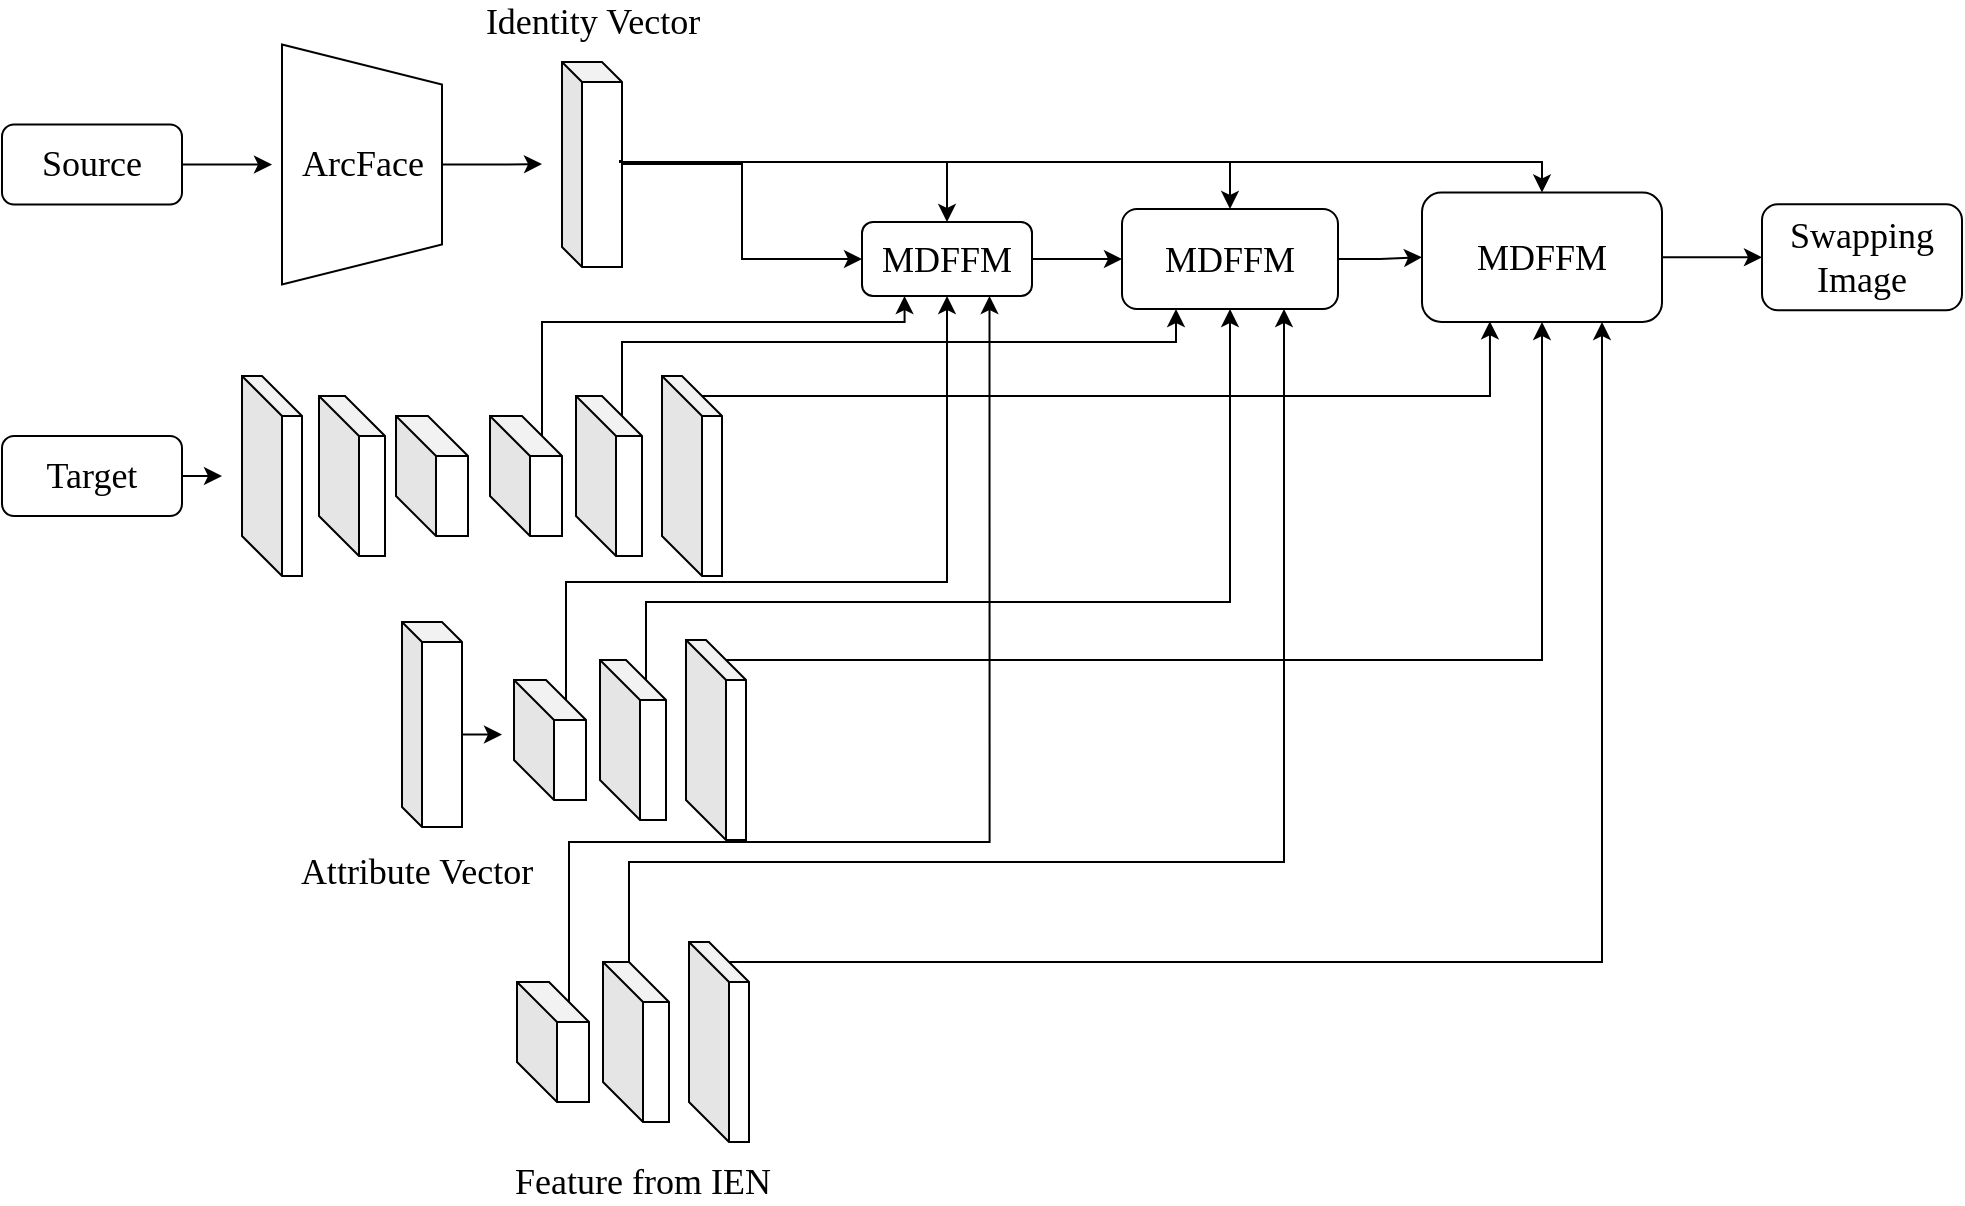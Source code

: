 <mxfile version="14.8.0" type="github">
  <diagram id="diRu2HCSwEDi5vCVLPYC" name="Page-1">
    <mxGraphModel dx="1527" dy="909" grid="1" gridSize="10" guides="1" tooltips="1" connect="1" arrows="1" fold="1" page="1" pageScale="1" pageWidth="827" pageHeight="1169" math="0" shadow="0">
      <root>
        <mxCell id="0" />
        <mxCell id="1" parent="0" />
        <mxCell id="r4oQAWAfBS_EO5X1v5Ay-10" style="edgeStyle=orthogonalEdgeStyle;rounded=0;orthogonalLoop=1;jettySize=auto;html=1;exitX=1;exitY=0.5;exitDx=0;exitDy=0;" edge="1" parent="1" source="r4oQAWAfBS_EO5X1v5Ay-2" target="r4oQAWAfBS_EO5X1v5Ay-9">
          <mxGeometry relative="1" as="geometry" />
        </mxCell>
        <mxCell id="r4oQAWAfBS_EO5X1v5Ay-2" value="&lt;font face=&quot;Comic Sans MS&quot; style=&quot;font-size: 18px&quot;&gt;Source&lt;/font&gt;" style="rounded=1;whiteSpace=wrap;html=1;" vertex="1" parent="1">
          <mxGeometry x="170" y="221.25" width="90" height="40" as="geometry" />
        </mxCell>
        <mxCell id="r4oQAWAfBS_EO5X1v5Ay-24" style="edgeStyle=orthogonalEdgeStyle;rounded=0;orthogonalLoop=1;jettySize=auto;html=1;exitX=1;exitY=0.5;exitDx=0;exitDy=0;" edge="1" parent="1" source="r4oQAWAfBS_EO5X1v5Ay-3">
          <mxGeometry relative="1" as="geometry">
            <mxPoint x="280" y="397" as="targetPoint" />
          </mxGeometry>
        </mxCell>
        <mxCell id="r4oQAWAfBS_EO5X1v5Ay-3" value="&lt;font face=&quot;Comic Sans MS&quot; style=&quot;font-size: 18px&quot;&gt;Target&lt;/font&gt;" style="rounded=1;whiteSpace=wrap;html=1;" vertex="1" parent="1">
          <mxGeometry x="170" y="377" width="90" height="40" as="geometry" />
        </mxCell>
        <mxCell id="r4oQAWAfBS_EO5X1v5Ay-15" style="edgeStyle=orthogonalEdgeStyle;rounded=0;orthogonalLoop=1;jettySize=auto;html=1;exitX=0.5;exitY=0;exitDx=0;exitDy=0;" edge="1" parent="1" source="r4oQAWAfBS_EO5X1v5Ay-8">
          <mxGeometry relative="1" as="geometry">
            <mxPoint x="440" y="241" as="targetPoint" />
          </mxGeometry>
        </mxCell>
        <mxCell id="r4oQAWAfBS_EO5X1v5Ay-8" value="" style="shape=trapezoid;perimeter=trapezoidPerimeter;whiteSpace=wrap;html=1;fixedSize=1;rotation=90;" vertex="1" parent="1">
          <mxGeometry x="290" y="201.25" width="120" height="80" as="geometry" />
        </mxCell>
        <mxCell id="r4oQAWAfBS_EO5X1v5Ay-9" value="&lt;font style=&quot;font-size: 18px&quot; face=&quot;Comic Sans MS&quot;&gt;ArcFace&lt;/font&gt;" style="text;html=1;resizable=0;autosize=1;align=center;verticalAlign=middle;points=[];fillColor=none;strokeColor=none;rounded=0;" vertex="1" parent="1">
          <mxGeometry x="305" y="231.25" width="90" height="20" as="geometry" />
        </mxCell>
        <mxCell id="r4oQAWAfBS_EO5X1v5Ay-11" value="" style="shape=cube;whiteSpace=wrap;html=1;boundedLbl=1;backgroundOutline=1;darkOpacity=0.05;darkOpacity2=0.1;size=10;" vertex="1" parent="1">
          <mxGeometry x="450" y="190" width="30" height="102.5" as="geometry" />
        </mxCell>
        <mxCell id="r4oQAWAfBS_EO5X1v5Ay-16" value="&lt;font style=&quot;font-size: 18px&quot; face=&quot;Comic Sans MS&quot;&gt;Identity Vector&lt;/font&gt;" style="text;html=1;resizable=0;autosize=1;align=center;verticalAlign=middle;points=[];fillColor=none;strokeColor=none;rounded=0;" vertex="1" parent="1">
          <mxGeometry x="390" y="160" width="150" height="20" as="geometry" />
        </mxCell>
        <mxCell id="r4oQAWAfBS_EO5X1v5Ay-17" value="" style="shape=cube;whiteSpace=wrap;html=1;boundedLbl=1;backgroundOutline=1;darkOpacity=0.05;darkOpacity2=0.1;" vertex="1" parent="1">
          <mxGeometry x="290" y="347" width="30" height="100" as="geometry" />
        </mxCell>
        <mxCell id="r4oQAWAfBS_EO5X1v5Ay-19" value="" style="shape=cube;whiteSpace=wrap;html=1;boundedLbl=1;backgroundOutline=1;darkOpacity=0.05;darkOpacity2=0.1;" vertex="1" parent="1">
          <mxGeometry x="328.5" y="357" width="33" height="80" as="geometry" />
        </mxCell>
        <mxCell id="r4oQAWAfBS_EO5X1v5Ay-20" value="" style="shape=cube;whiteSpace=wrap;html=1;boundedLbl=1;backgroundOutline=1;darkOpacity=0.05;darkOpacity2=0.1;" vertex="1" parent="1">
          <mxGeometry x="367" y="367" width="36" height="60" as="geometry" />
        </mxCell>
        <mxCell id="r4oQAWAfBS_EO5X1v5Ay-65" style="edgeStyle=orthogonalEdgeStyle;rounded=0;orthogonalLoop=1;jettySize=auto;html=1;exitX=0;exitY=0;exitDx=20;exitDy=10;exitPerimeter=0;entryX=0.283;entryY=0.995;entryDx=0;entryDy=0;entryPerimeter=0;" edge="1" parent="1" source="r4oQAWAfBS_EO5X1v5Ay-21" target="r4oQAWAfBS_EO5X1v5Ay-58">
          <mxGeometry relative="1" as="geometry" />
        </mxCell>
        <mxCell id="r4oQAWAfBS_EO5X1v5Ay-21" value="" style="shape=cube;whiteSpace=wrap;html=1;boundedLbl=1;backgroundOutline=1;darkOpacity=0.05;darkOpacity2=0.1;" vertex="1" parent="1">
          <mxGeometry x="500" y="347" width="30" height="100" as="geometry" />
        </mxCell>
        <mxCell id="r4oQAWAfBS_EO5X1v5Ay-54" style="edgeStyle=orthogonalEdgeStyle;rounded=0;orthogonalLoop=1;jettySize=auto;html=1;exitX=0;exitY=0;exitDx=23;exitDy=10;exitPerimeter=0;entryX=0.25;entryY=1;entryDx=0;entryDy=0;" edge="1" parent="1" source="r4oQAWAfBS_EO5X1v5Ay-22" target="r4oQAWAfBS_EO5X1v5Ay-52">
          <mxGeometry relative="1" as="geometry">
            <Array as="points">
              <mxPoint x="480" y="330" />
              <mxPoint x="757" y="330" />
            </Array>
          </mxGeometry>
        </mxCell>
        <mxCell id="r4oQAWAfBS_EO5X1v5Ay-22" value="" style="shape=cube;whiteSpace=wrap;html=1;boundedLbl=1;backgroundOutline=1;darkOpacity=0.05;darkOpacity2=0.1;" vertex="1" parent="1">
          <mxGeometry x="457" y="357" width="33" height="80" as="geometry" />
        </mxCell>
        <mxCell id="r4oQAWAfBS_EO5X1v5Ay-49" style="edgeStyle=orthogonalEdgeStyle;rounded=0;orthogonalLoop=1;jettySize=auto;html=1;exitX=0;exitY=0;exitDx=26;exitDy=10;exitPerimeter=0;entryX=0.25;entryY=1;entryDx=0;entryDy=0;" edge="1" parent="1" source="r4oQAWAfBS_EO5X1v5Ay-23" target="r4oQAWAfBS_EO5X1v5Ay-39">
          <mxGeometry relative="1" as="geometry">
            <Array as="points">
              <mxPoint x="440" y="320" />
              <mxPoint x="621" y="320" />
            </Array>
          </mxGeometry>
        </mxCell>
        <mxCell id="r4oQAWAfBS_EO5X1v5Ay-23" value="" style="shape=cube;whiteSpace=wrap;html=1;boundedLbl=1;backgroundOutline=1;darkOpacity=0.05;darkOpacity2=0.1;" vertex="1" parent="1">
          <mxGeometry x="414" y="367" width="36" height="60" as="geometry" />
        </mxCell>
        <mxCell id="r4oQAWAfBS_EO5X1v5Ay-33" style="edgeStyle=orthogonalEdgeStyle;rounded=0;orthogonalLoop=1;jettySize=auto;html=1;exitX=0;exitY=0;exitDx=30;exitDy=56.25;exitPerimeter=0;" edge="1" parent="1" source="r4oQAWAfBS_EO5X1v5Ay-25">
          <mxGeometry relative="1" as="geometry">
            <mxPoint x="420" y="526" as="targetPoint" />
          </mxGeometry>
        </mxCell>
        <mxCell id="r4oQAWAfBS_EO5X1v5Ay-25" value="" style="shape=cube;whiteSpace=wrap;html=1;boundedLbl=1;backgroundOutline=1;darkOpacity=0.05;darkOpacity2=0.1;size=10;" vertex="1" parent="1">
          <mxGeometry x="370" y="470" width="30" height="102.5" as="geometry" />
        </mxCell>
        <mxCell id="r4oQAWAfBS_EO5X1v5Ay-26" value="&lt;font style=&quot;font-size: 18px&quot; face=&quot;Comic Sans MS&quot;&gt;Attribute Vector&lt;/font&gt;" style="text;html=1;resizable=0;autosize=1;align=center;verticalAlign=middle;points=[];fillColor=none;strokeColor=none;rounded=0;" vertex="1" parent="1">
          <mxGeometry x="297" y="585" width="160" height="20" as="geometry" />
        </mxCell>
        <mxCell id="r4oQAWAfBS_EO5X1v5Ay-64" style="edgeStyle=orthogonalEdgeStyle;rounded=0;orthogonalLoop=1;jettySize=auto;html=1;exitX=0;exitY=0;exitDx=20;exitDy=10;exitPerimeter=0;" edge="1" parent="1" source="r4oQAWAfBS_EO5X1v5Ay-27" target="r4oQAWAfBS_EO5X1v5Ay-58">
          <mxGeometry relative="1" as="geometry" />
        </mxCell>
        <mxCell id="r4oQAWAfBS_EO5X1v5Ay-27" value="" style="shape=cube;whiteSpace=wrap;html=1;boundedLbl=1;backgroundOutline=1;darkOpacity=0.05;darkOpacity2=0.1;" vertex="1" parent="1">
          <mxGeometry x="512" y="479" width="30" height="100" as="geometry" />
        </mxCell>
        <mxCell id="r4oQAWAfBS_EO5X1v5Ay-55" style="edgeStyle=orthogonalEdgeStyle;rounded=0;orthogonalLoop=1;jettySize=auto;html=1;exitX=0;exitY=0;exitDx=23;exitDy=10;exitPerimeter=0;entryX=0.5;entryY=1;entryDx=0;entryDy=0;" edge="1" parent="1" source="r4oQAWAfBS_EO5X1v5Ay-28" target="r4oQAWAfBS_EO5X1v5Ay-52">
          <mxGeometry relative="1" as="geometry">
            <Array as="points">
              <mxPoint x="492" y="460" />
              <mxPoint x="784" y="460" />
            </Array>
          </mxGeometry>
        </mxCell>
        <mxCell id="r4oQAWAfBS_EO5X1v5Ay-28" value="" style="shape=cube;whiteSpace=wrap;html=1;boundedLbl=1;backgroundOutline=1;darkOpacity=0.05;darkOpacity2=0.1;" vertex="1" parent="1">
          <mxGeometry x="469" y="489" width="33" height="80" as="geometry" />
        </mxCell>
        <mxCell id="r4oQAWAfBS_EO5X1v5Ay-48" style="edgeStyle=orthogonalEdgeStyle;rounded=0;orthogonalLoop=1;jettySize=auto;html=1;exitX=0;exitY=0;exitDx=26;exitDy=10;exitPerimeter=0;entryX=0.5;entryY=1;entryDx=0;entryDy=0;" edge="1" parent="1" source="r4oQAWAfBS_EO5X1v5Ay-29" target="r4oQAWAfBS_EO5X1v5Ay-39">
          <mxGeometry relative="1" as="geometry">
            <Array as="points">
              <mxPoint x="452" y="450" />
              <mxPoint x="643" y="450" />
            </Array>
          </mxGeometry>
        </mxCell>
        <mxCell id="r4oQAWAfBS_EO5X1v5Ay-29" value="" style="shape=cube;whiteSpace=wrap;html=1;boundedLbl=1;backgroundOutline=1;darkOpacity=0.05;darkOpacity2=0.1;" vertex="1" parent="1">
          <mxGeometry x="426" y="499" width="36" height="60" as="geometry" />
        </mxCell>
        <mxCell id="r4oQAWAfBS_EO5X1v5Ay-63" style="edgeStyle=orthogonalEdgeStyle;rounded=0;orthogonalLoop=1;jettySize=auto;html=1;exitX=0;exitY=0;exitDx=20;exitDy=10;exitPerimeter=0;entryX=0.75;entryY=1;entryDx=0;entryDy=0;" edge="1" parent="1" source="r4oQAWAfBS_EO5X1v5Ay-35" target="r4oQAWAfBS_EO5X1v5Ay-58">
          <mxGeometry relative="1" as="geometry" />
        </mxCell>
        <mxCell id="r4oQAWAfBS_EO5X1v5Ay-35" value="" style="shape=cube;whiteSpace=wrap;html=1;boundedLbl=1;backgroundOutline=1;darkOpacity=0.05;darkOpacity2=0.1;" vertex="1" parent="1">
          <mxGeometry x="513.5" y="630" width="30" height="100" as="geometry" />
        </mxCell>
        <mxCell id="r4oQAWAfBS_EO5X1v5Ay-56" style="edgeStyle=orthogonalEdgeStyle;rounded=0;orthogonalLoop=1;jettySize=auto;html=1;exitX=0;exitY=0;exitDx=13;exitDy=0;exitPerimeter=0;entryX=0.75;entryY=1;entryDx=0;entryDy=0;" edge="1" parent="1" source="r4oQAWAfBS_EO5X1v5Ay-36" target="r4oQAWAfBS_EO5X1v5Ay-52">
          <mxGeometry relative="1" as="geometry">
            <Array as="points">
              <mxPoint x="484" y="590" />
              <mxPoint x="811" y="590" />
            </Array>
          </mxGeometry>
        </mxCell>
        <mxCell id="r4oQAWAfBS_EO5X1v5Ay-36" value="" style="shape=cube;whiteSpace=wrap;html=1;boundedLbl=1;backgroundOutline=1;darkOpacity=0.05;darkOpacity2=0.1;" vertex="1" parent="1">
          <mxGeometry x="470.5" y="640" width="33" height="80" as="geometry" />
        </mxCell>
        <mxCell id="r4oQAWAfBS_EO5X1v5Ay-47" style="edgeStyle=orthogonalEdgeStyle;rounded=0;orthogonalLoop=1;jettySize=auto;html=1;exitX=0;exitY=0;exitDx=26;exitDy=10;exitPerimeter=0;entryX=0.75;entryY=1;entryDx=0;entryDy=0;" edge="1" parent="1" source="r4oQAWAfBS_EO5X1v5Ay-37" target="r4oQAWAfBS_EO5X1v5Ay-39">
          <mxGeometry relative="1" as="geometry">
            <Array as="points">
              <mxPoint x="454" y="580" />
              <mxPoint x="664" y="580" />
            </Array>
          </mxGeometry>
        </mxCell>
        <mxCell id="r4oQAWAfBS_EO5X1v5Ay-37" value="" style="shape=cube;whiteSpace=wrap;html=1;boundedLbl=1;backgroundOutline=1;darkOpacity=0.05;darkOpacity2=0.1;" vertex="1" parent="1">
          <mxGeometry x="427.5" y="650" width="36" height="60" as="geometry" />
        </mxCell>
        <mxCell id="r4oQAWAfBS_EO5X1v5Ay-38" value="&lt;font style=&quot;font-size: 18px&quot; face=&quot;Comic Sans MS&quot;&gt;Feature from IEN&lt;/font&gt;" style="text;html=1;resizable=0;autosize=1;align=center;verticalAlign=middle;points=[];fillColor=none;strokeColor=none;rounded=0;" vertex="1" parent="1">
          <mxGeometry x="405" y="740" width="170" height="20" as="geometry" />
        </mxCell>
        <mxCell id="r4oQAWAfBS_EO5X1v5Ay-53" style="edgeStyle=orthogonalEdgeStyle;rounded=0;orthogonalLoop=1;jettySize=auto;html=1;exitX=1;exitY=0.5;exitDx=0;exitDy=0;entryX=0;entryY=0.5;entryDx=0;entryDy=0;" edge="1" parent="1" source="r4oQAWAfBS_EO5X1v5Ay-39" target="r4oQAWAfBS_EO5X1v5Ay-52">
          <mxGeometry relative="1" as="geometry" />
        </mxCell>
        <mxCell id="r4oQAWAfBS_EO5X1v5Ay-39" value="&lt;font style=&quot;font-size: 18px&quot; face=&quot;Comic Sans MS&quot;&gt;MDFFM&lt;/font&gt;" style="rounded=1;whiteSpace=wrap;html=1;" vertex="1" parent="1">
          <mxGeometry x="600" y="270" width="85" height="37" as="geometry" />
        </mxCell>
        <mxCell id="r4oQAWAfBS_EO5X1v5Ay-51" style="edgeStyle=orthogonalEdgeStyle;rounded=0;orthogonalLoop=1;jettySize=auto;html=1;exitX=0;exitY=0;exitDx=30;exitDy=56.25;exitPerimeter=0;entryX=0;entryY=0.5;entryDx=0;entryDy=0;" edge="1" parent="1" source="r4oQAWAfBS_EO5X1v5Ay-11" target="r4oQAWAfBS_EO5X1v5Ay-39">
          <mxGeometry relative="1" as="geometry">
            <mxPoint x="480" y="265" as="sourcePoint" />
            <mxPoint x="642.5" y="280" as="targetPoint" />
            <Array as="points">
              <mxPoint x="480" y="241" />
              <mxPoint x="540" y="241" />
              <mxPoint x="540" y="289" />
            </Array>
          </mxGeometry>
        </mxCell>
        <mxCell id="r4oQAWAfBS_EO5X1v5Ay-60" style="edgeStyle=orthogonalEdgeStyle;rounded=0;orthogonalLoop=1;jettySize=auto;html=1;exitX=1;exitY=0.5;exitDx=0;exitDy=0;entryX=0;entryY=0.5;entryDx=0;entryDy=0;" edge="1" parent="1" source="r4oQAWAfBS_EO5X1v5Ay-52" target="r4oQAWAfBS_EO5X1v5Ay-58">
          <mxGeometry relative="1" as="geometry" />
        </mxCell>
        <mxCell id="r4oQAWAfBS_EO5X1v5Ay-52" value="&lt;font style=&quot;font-size: 18px&quot; face=&quot;Comic Sans MS&quot;&gt;MDFFM&lt;/font&gt;" style="rounded=1;whiteSpace=wrap;html=1;" vertex="1" parent="1">
          <mxGeometry x="730" y="263.5" width="108" height="50" as="geometry" />
        </mxCell>
        <mxCell id="r4oQAWAfBS_EO5X1v5Ay-57" style="edgeStyle=orthogonalEdgeStyle;rounded=0;orthogonalLoop=1;jettySize=auto;html=1;entryX=0.5;entryY=0;entryDx=0;entryDy=0;" edge="1" parent="1" target="r4oQAWAfBS_EO5X1v5Ay-52">
          <mxGeometry relative="1" as="geometry">
            <mxPoint x="480" y="240" as="sourcePoint" />
            <mxPoint x="690.5" y="218.75" as="targetPoint" />
            <Array as="points">
              <mxPoint x="784" y="240" />
            </Array>
          </mxGeometry>
        </mxCell>
        <mxCell id="r4oQAWAfBS_EO5X1v5Ay-70" style="edgeStyle=orthogonalEdgeStyle;rounded=0;orthogonalLoop=1;jettySize=auto;html=1;exitX=1;exitY=0.5;exitDx=0;exitDy=0;entryX=0;entryY=0.5;entryDx=0;entryDy=0;" edge="1" parent="1" source="r4oQAWAfBS_EO5X1v5Ay-58" target="r4oQAWAfBS_EO5X1v5Ay-67">
          <mxGeometry relative="1" as="geometry" />
        </mxCell>
        <mxCell id="r4oQAWAfBS_EO5X1v5Ay-58" value="&lt;font style=&quot;font-size: 18px&quot; face=&quot;Comic Sans MS&quot;&gt;MDFFM&lt;/font&gt;" style="rounded=1;whiteSpace=wrap;html=1;" vertex="1" parent="1">
          <mxGeometry x="880" y="255.25" width="120" height="64.75" as="geometry" />
        </mxCell>
        <mxCell id="r4oQAWAfBS_EO5X1v5Ay-59" style="edgeStyle=orthogonalEdgeStyle;rounded=0;orthogonalLoop=1;jettySize=auto;html=1;entryX=0.5;entryY=0;entryDx=0;entryDy=0;exitX=0.967;exitY=0.478;exitDx=0;exitDy=0;exitPerimeter=0;" edge="1" parent="1" source="r4oQAWAfBS_EO5X1v5Ay-11" target="r4oQAWAfBS_EO5X1v5Ay-58">
          <mxGeometry relative="1" as="geometry">
            <mxPoint x="480" y="250" as="sourcePoint" />
            <mxPoint x="794" y="240" as="targetPoint" />
            <Array as="points">
              <mxPoint x="479" y="240" />
              <mxPoint x="940" y="240" />
            </Array>
          </mxGeometry>
        </mxCell>
        <mxCell id="r4oQAWAfBS_EO5X1v5Ay-62" style="edgeStyle=orthogonalEdgeStyle;rounded=0;orthogonalLoop=1;jettySize=auto;html=1;entryX=0.5;entryY=0;entryDx=0;entryDy=0;" edge="1" parent="1" target="r4oQAWAfBS_EO5X1v5Ay-39">
          <mxGeometry relative="1" as="geometry">
            <mxPoint x="480" y="240" as="sourcePoint" />
            <mxPoint x="610" y="298.5" as="targetPoint" />
            <Array as="points">
              <mxPoint x="643" y="240" />
            </Array>
          </mxGeometry>
        </mxCell>
        <mxCell id="r4oQAWAfBS_EO5X1v5Ay-67" value="&lt;font face=&quot;Comic Sans MS&quot; style=&quot;font-size: 18px&quot;&gt;Swapping Image&lt;/font&gt;" style="rounded=1;whiteSpace=wrap;html=1;" vertex="1" parent="1">
          <mxGeometry x="1050" y="261.12" width="100" height="53" as="geometry" />
        </mxCell>
      </root>
    </mxGraphModel>
  </diagram>
</mxfile>
